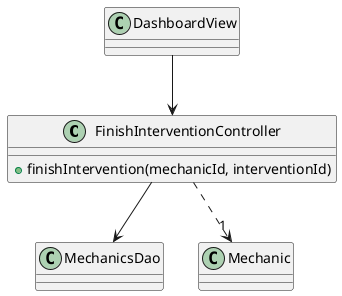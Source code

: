 @startuml
	class FinishInterventionController {
	+finishIntervention(mechanicId, interventionId)
	}

	DashboardView --> FinishInterventionController
	FinishInterventionController --> MechanicsDao
	FinishInterventionController ..> "1" Mechanic
@enduml